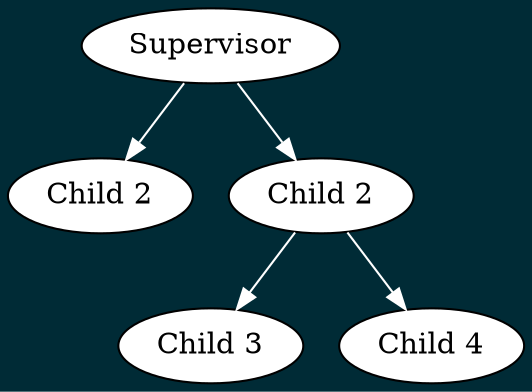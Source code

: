 digraph G {

	color="#ffffff";
	fillcolor="#ffffff";
	fontcolor=red;
	bgcolor="#002b36";
	style=filled;

	"S1" [
	    style=filled
	    fillcolor=white
	    label="Supervisor"
	];

	"C1" [
	    style=filled
	    fillcolor=white
	    label="Child 2"
	];

	"C2" [
	    style=filled
	    fillcolor=white
	    label="Child 2"
	];

	"C3" [
	    style=filled
	    fillcolor=white
	    label="Child 3"
	];

	"C4" [
	    style=filled
	    fillcolor=white
	    label="Child 4"
	];

	"S1" -> "C1" [color=white];
	"S1" -> "C2" [color=white];
	"C2" -> "C3" [color=white];
	"C2" -> "C4" [color=white];

}
